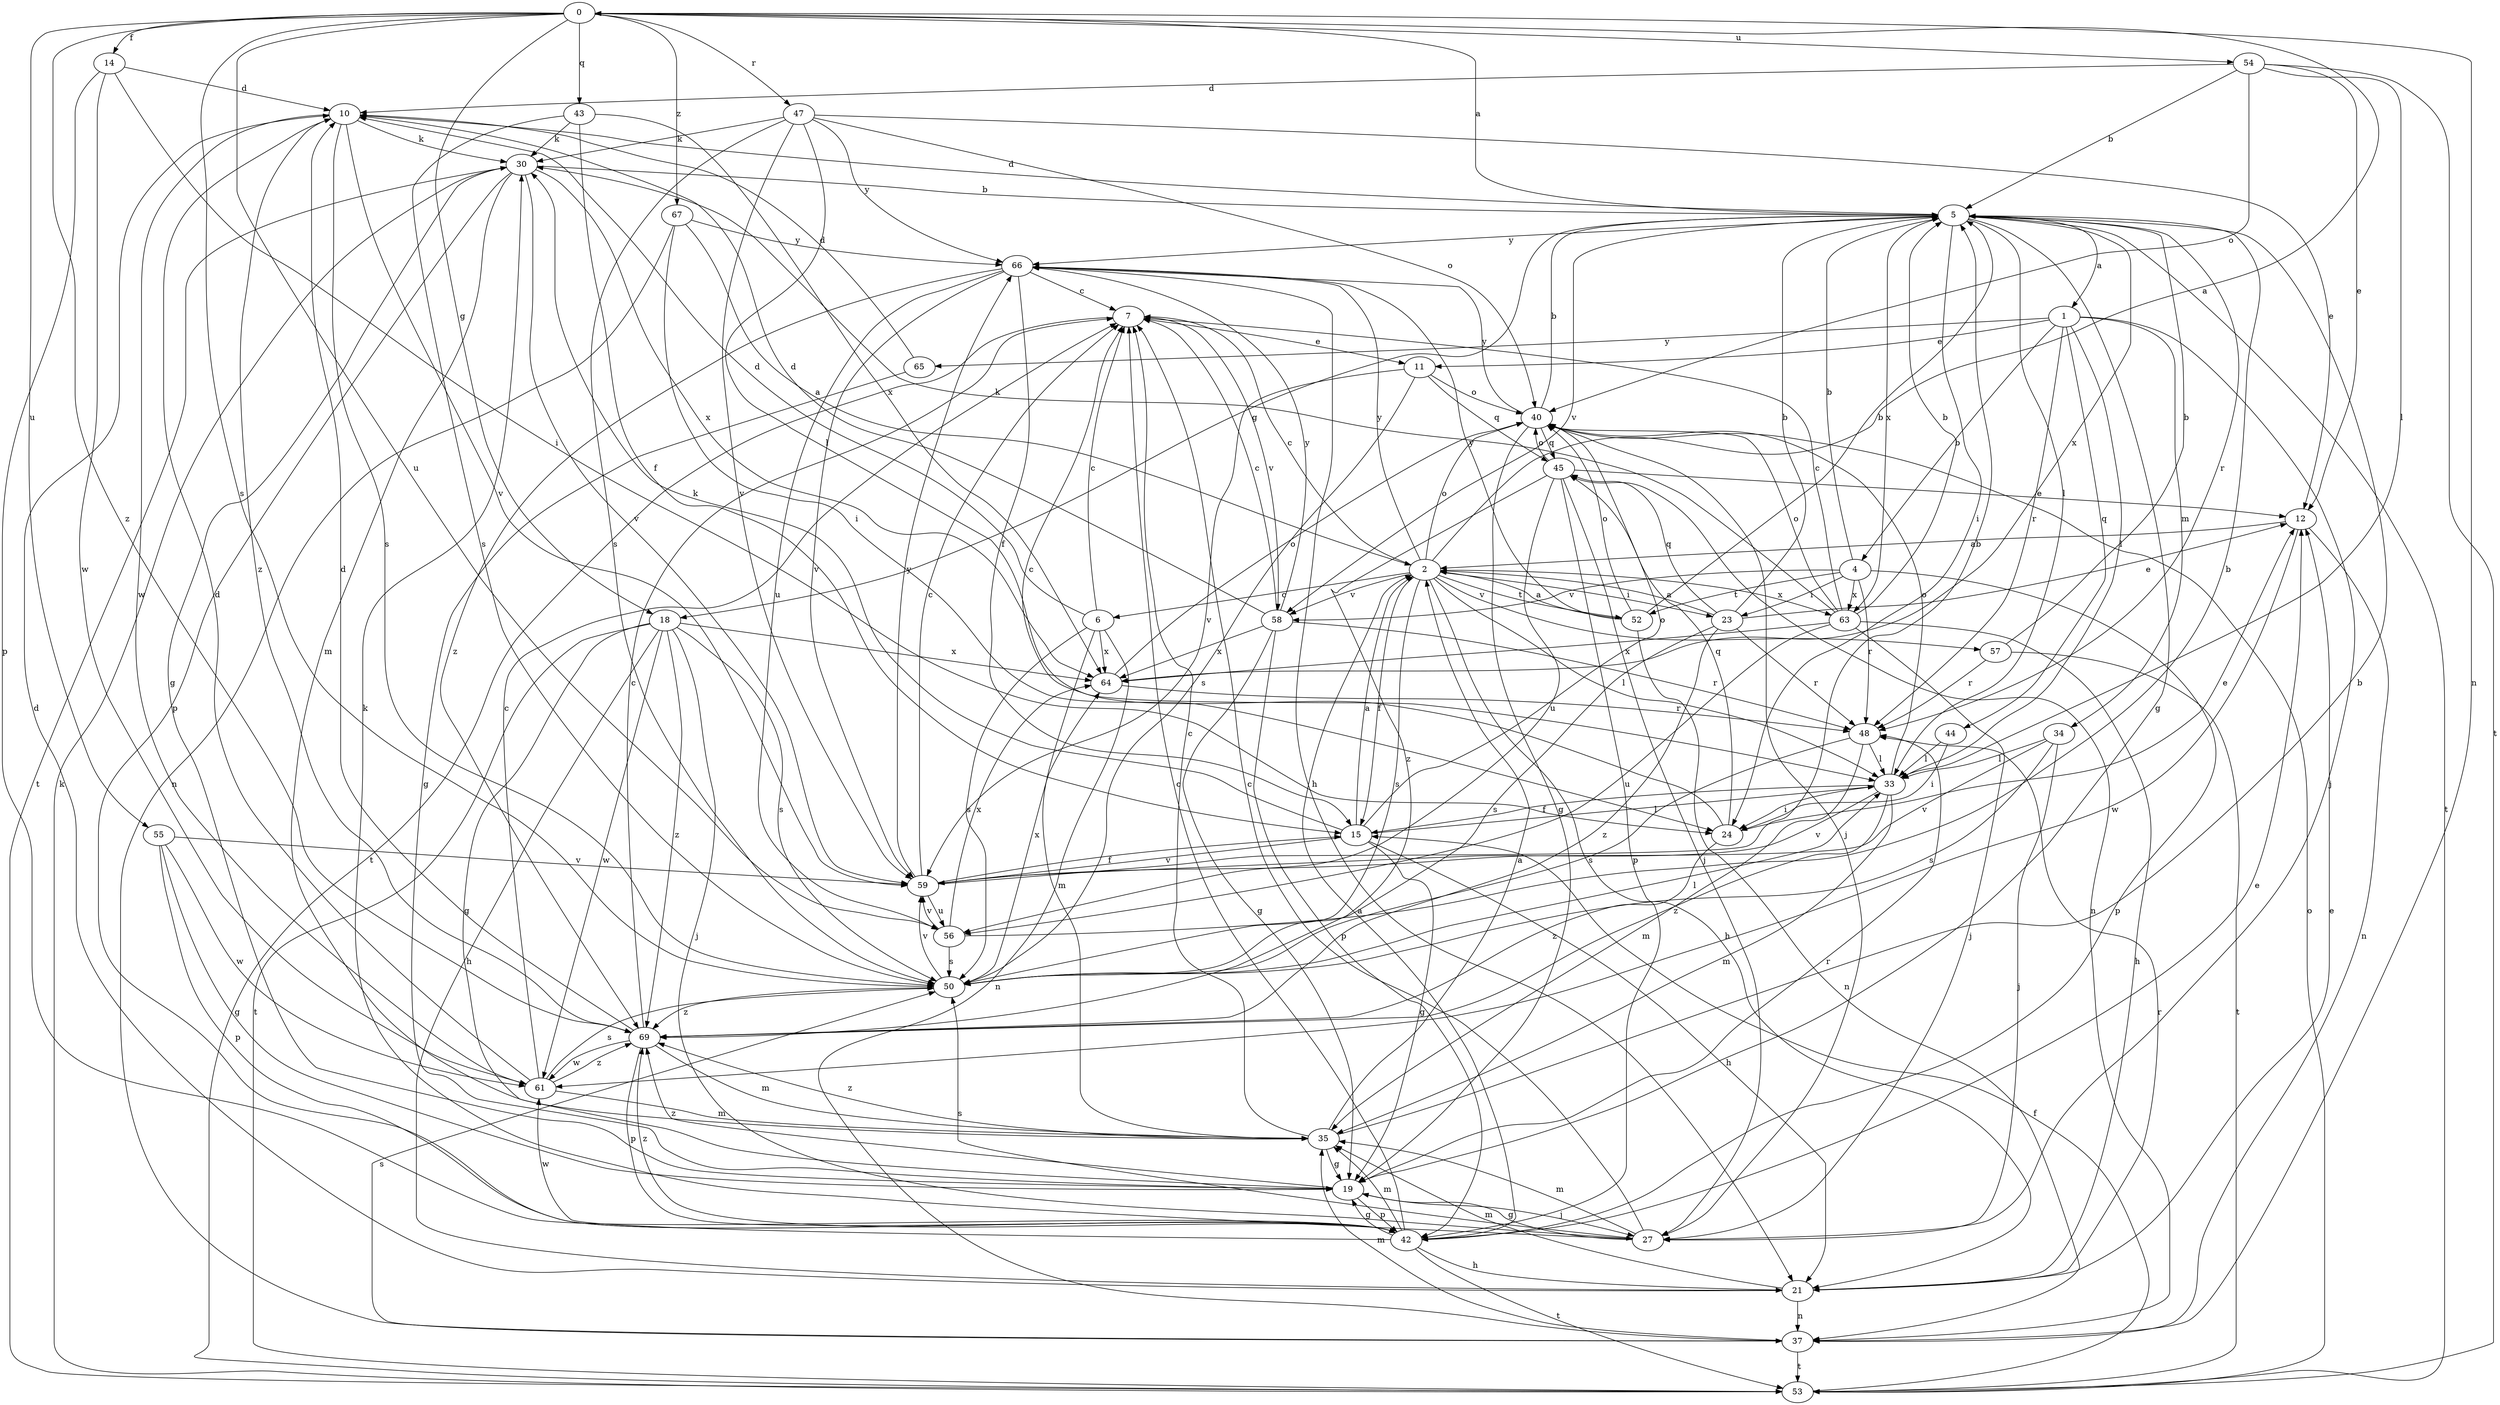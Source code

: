 strict digraph  {
0;
1;
2;
4;
5;
6;
7;
10;
11;
12;
14;
15;
18;
19;
21;
23;
24;
27;
30;
33;
34;
35;
37;
40;
42;
43;
44;
45;
47;
48;
50;
52;
53;
54;
55;
56;
57;
58;
59;
61;
63;
64;
65;
66;
67;
69;
0 -> 14  [label=f];
0 -> 18  [label=g];
0 -> 37  [label=n];
0 -> 43  [label=q];
0 -> 47  [label=r];
0 -> 50  [label=s];
0 -> 54  [label=u];
0 -> 55  [label=u];
0 -> 56  [label=u];
0 -> 67  [label=z];
0 -> 69  [label=z];
1 -> 4  [label=b];
1 -> 11  [label=e];
1 -> 27  [label=j];
1 -> 33  [label=l];
1 -> 34  [label=m];
1 -> 44  [label=q];
1 -> 48  [label=r];
1 -> 65  [label=y];
2 -> 0  [label=a];
2 -> 6  [label=c];
2 -> 7  [label=c];
2 -> 15  [label=f];
2 -> 21  [label=h];
2 -> 23  [label=i];
2 -> 33  [label=l];
2 -> 40  [label=o];
2 -> 50  [label=s];
2 -> 52  [label=t];
2 -> 57  [label=v];
2 -> 58  [label=v];
2 -> 63  [label=x];
2 -> 66  [label=y];
4 -> 5  [label=b];
4 -> 23  [label=i];
4 -> 42  [label=p];
4 -> 48  [label=r];
4 -> 52  [label=t];
4 -> 58  [label=v];
4 -> 63  [label=x];
5 -> 0  [label=a];
5 -> 1  [label=a];
5 -> 10  [label=d];
5 -> 18  [label=g];
5 -> 19  [label=g];
5 -> 24  [label=i];
5 -> 33  [label=l];
5 -> 48  [label=r];
5 -> 53  [label=t];
5 -> 58  [label=v];
5 -> 63  [label=x];
5 -> 64  [label=x];
5 -> 66  [label=y];
6 -> 7  [label=c];
6 -> 10  [label=d];
6 -> 35  [label=m];
6 -> 37  [label=n];
6 -> 50  [label=s];
6 -> 64  [label=x];
7 -> 11  [label=e];
7 -> 53  [label=t];
7 -> 58  [label=v];
10 -> 30  [label=k];
10 -> 50  [label=s];
10 -> 59  [label=v];
10 -> 61  [label=w];
10 -> 69  [label=z];
11 -> 40  [label=o];
11 -> 45  [label=q];
11 -> 50  [label=s];
11 -> 59  [label=v];
12 -> 2  [label=a];
12 -> 37  [label=n];
12 -> 61  [label=w];
14 -> 10  [label=d];
14 -> 24  [label=i];
14 -> 42  [label=p];
14 -> 61  [label=w];
15 -> 2  [label=a];
15 -> 19  [label=g];
15 -> 21  [label=h];
15 -> 30  [label=k];
15 -> 33  [label=l];
15 -> 40  [label=o];
15 -> 59  [label=v];
18 -> 19  [label=g];
18 -> 21  [label=h];
18 -> 27  [label=j];
18 -> 50  [label=s];
18 -> 53  [label=t];
18 -> 61  [label=w];
18 -> 64  [label=x];
18 -> 69  [label=z];
19 -> 27  [label=j];
19 -> 42  [label=p];
19 -> 48  [label=r];
19 -> 69  [label=z];
21 -> 10  [label=d];
21 -> 12  [label=e];
21 -> 35  [label=m];
21 -> 37  [label=n];
21 -> 48  [label=r];
23 -> 2  [label=a];
23 -> 5  [label=b];
23 -> 12  [label=e];
23 -> 45  [label=q];
23 -> 48  [label=r];
23 -> 50  [label=s];
23 -> 69  [label=z];
24 -> 7  [label=c];
24 -> 12  [label=e];
24 -> 45  [label=q];
24 -> 69  [label=z];
27 -> 7  [label=c];
27 -> 19  [label=g];
27 -> 30  [label=k];
27 -> 35  [label=m];
27 -> 50  [label=s];
30 -> 5  [label=b];
30 -> 19  [label=g];
30 -> 35  [label=m];
30 -> 42  [label=p];
30 -> 53  [label=t];
30 -> 59  [label=v];
30 -> 64  [label=x];
33 -> 15  [label=f];
33 -> 24  [label=i];
33 -> 35  [label=m];
33 -> 40  [label=o];
33 -> 59  [label=v];
33 -> 69  [label=z];
34 -> 27  [label=j];
34 -> 33  [label=l];
34 -> 50  [label=s];
34 -> 59  [label=v];
35 -> 2  [label=a];
35 -> 5  [label=b];
35 -> 7  [label=c];
35 -> 19  [label=g];
35 -> 69  [label=z];
37 -> 35  [label=m];
37 -> 50  [label=s];
37 -> 53  [label=t];
40 -> 5  [label=b];
40 -> 19  [label=g];
40 -> 27  [label=j];
40 -> 45  [label=q];
40 -> 66  [label=y];
42 -> 2  [label=a];
42 -> 7  [label=c];
42 -> 12  [label=e];
42 -> 19  [label=g];
42 -> 21  [label=h];
42 -> 35  [label=m];
42 -> 53  [label=t];
42 -> 61  [label=w];
42 -> 69  [label=z];
43 -> 15  [label=f];
43 -> 30  [label=k];
43 -> 50  [label=s];
43 -> 64  [label=x];
44 -> 24  [label=i];
44 -> 33  [label=l];
45 -> 12  [label=e];
45 -> 27  [label=j];
45 -> 37  [label=n];
45 -> 40  [label=o];
45 -> 42  [label=p];
45 -> 56  [label=u];
45 -> 69  [label=z];
47 -> 12  [label=e];
47 -> 30  [label=k];
47 -> 33  [label=l];
47 -> 40  [label=o];
47 -> 50  [label=s];
47 -> 59  [label=v];
47 -> 66  [label=y];
48 -> 33  [label=l];
48 -> 35  [label=m];
48 -> 50  [label=s];
50 -> 33  [label=l];
50 -> 59  [label=v];
50 -> 64  [label=x];
50 -> 69  [label=z];
52 -> 2  [label=a];
52 -> 5  [label=b];
52 -> 37  [label=n];
52 -> 40  [label=o];
52 -> 66  [label=y];
53 -> 15  [label=f];
53 -> 30  [label=k];
53 -> 40  [label=o];
54 -> 5  [label=b];
54 -> 10  [label=d];
54 -> 12  [label=e];
54 -> 33  [label=l];
54 -> 40  [label=o];
54 -> 53  [label=t];
55 -> 19  [label=g];
55 -> 42  [label=p];
55 -> 59  [label=v];
55 -> 61  [label=w];
56 -> 5  [label=b];
56 -> 50  [label=s];
56 -> 59  [label=v];
56 -> 64  [label=x];
57 -> 5  [label=b];
57 -> 48  [label=r];
57 -> 53  [label=t];
58 -> 7  [label=c];
58 -> 10  [label=d];
58 -> 19  [label=g];
58 -> 42  [label=p];
58 -> 48  [label=r];
58 -> 64  [label=x];
58 -> 66  [label=y];
59 -> 5  [label=b];
59 -> 7  [label=c];
59 -> 15  [label=f];
59 -> 56  [label=u];
59 -> 66  [label=y];
61 -> 7  [label=c];
61 -> 10  [label=d];
61 -> 35  [label=m];
61 -> 50  [label=s];
61 -> 69  [label=z];
63 -> 5  [label=b];
63 -> 7  [label=c];
63 -> 21  [label=h];
63 -> 27  [label=j];
63 -> 30  [label=k];
63 -> 40  [label=o];
63 -> 56  [label=u];
63 -> 64  [label=x];
64 -> 40  [label=o];
64 -> 48  [label=r];
65 -> 10  [label=d];
65 -> 19  [label=g];
66 -> 7  [label=c];
66 -> 15  [label=f];
66 -> 21  [label=h];
66 -> 56  [label=u];
66 -> 59  [label=v];
66 -> 69  [label=z];
67 -> 2  [label=a];
67 -> 24  [label=i];
67 -> 37  [label=n];
67 -> 66  [label=y];
69 -> 7  [label=c];
69 -> 10  [label=d];
69 -> 35  [label=m];
69 -> 42  [label=p];
69 -> 61  [label=w];
}
